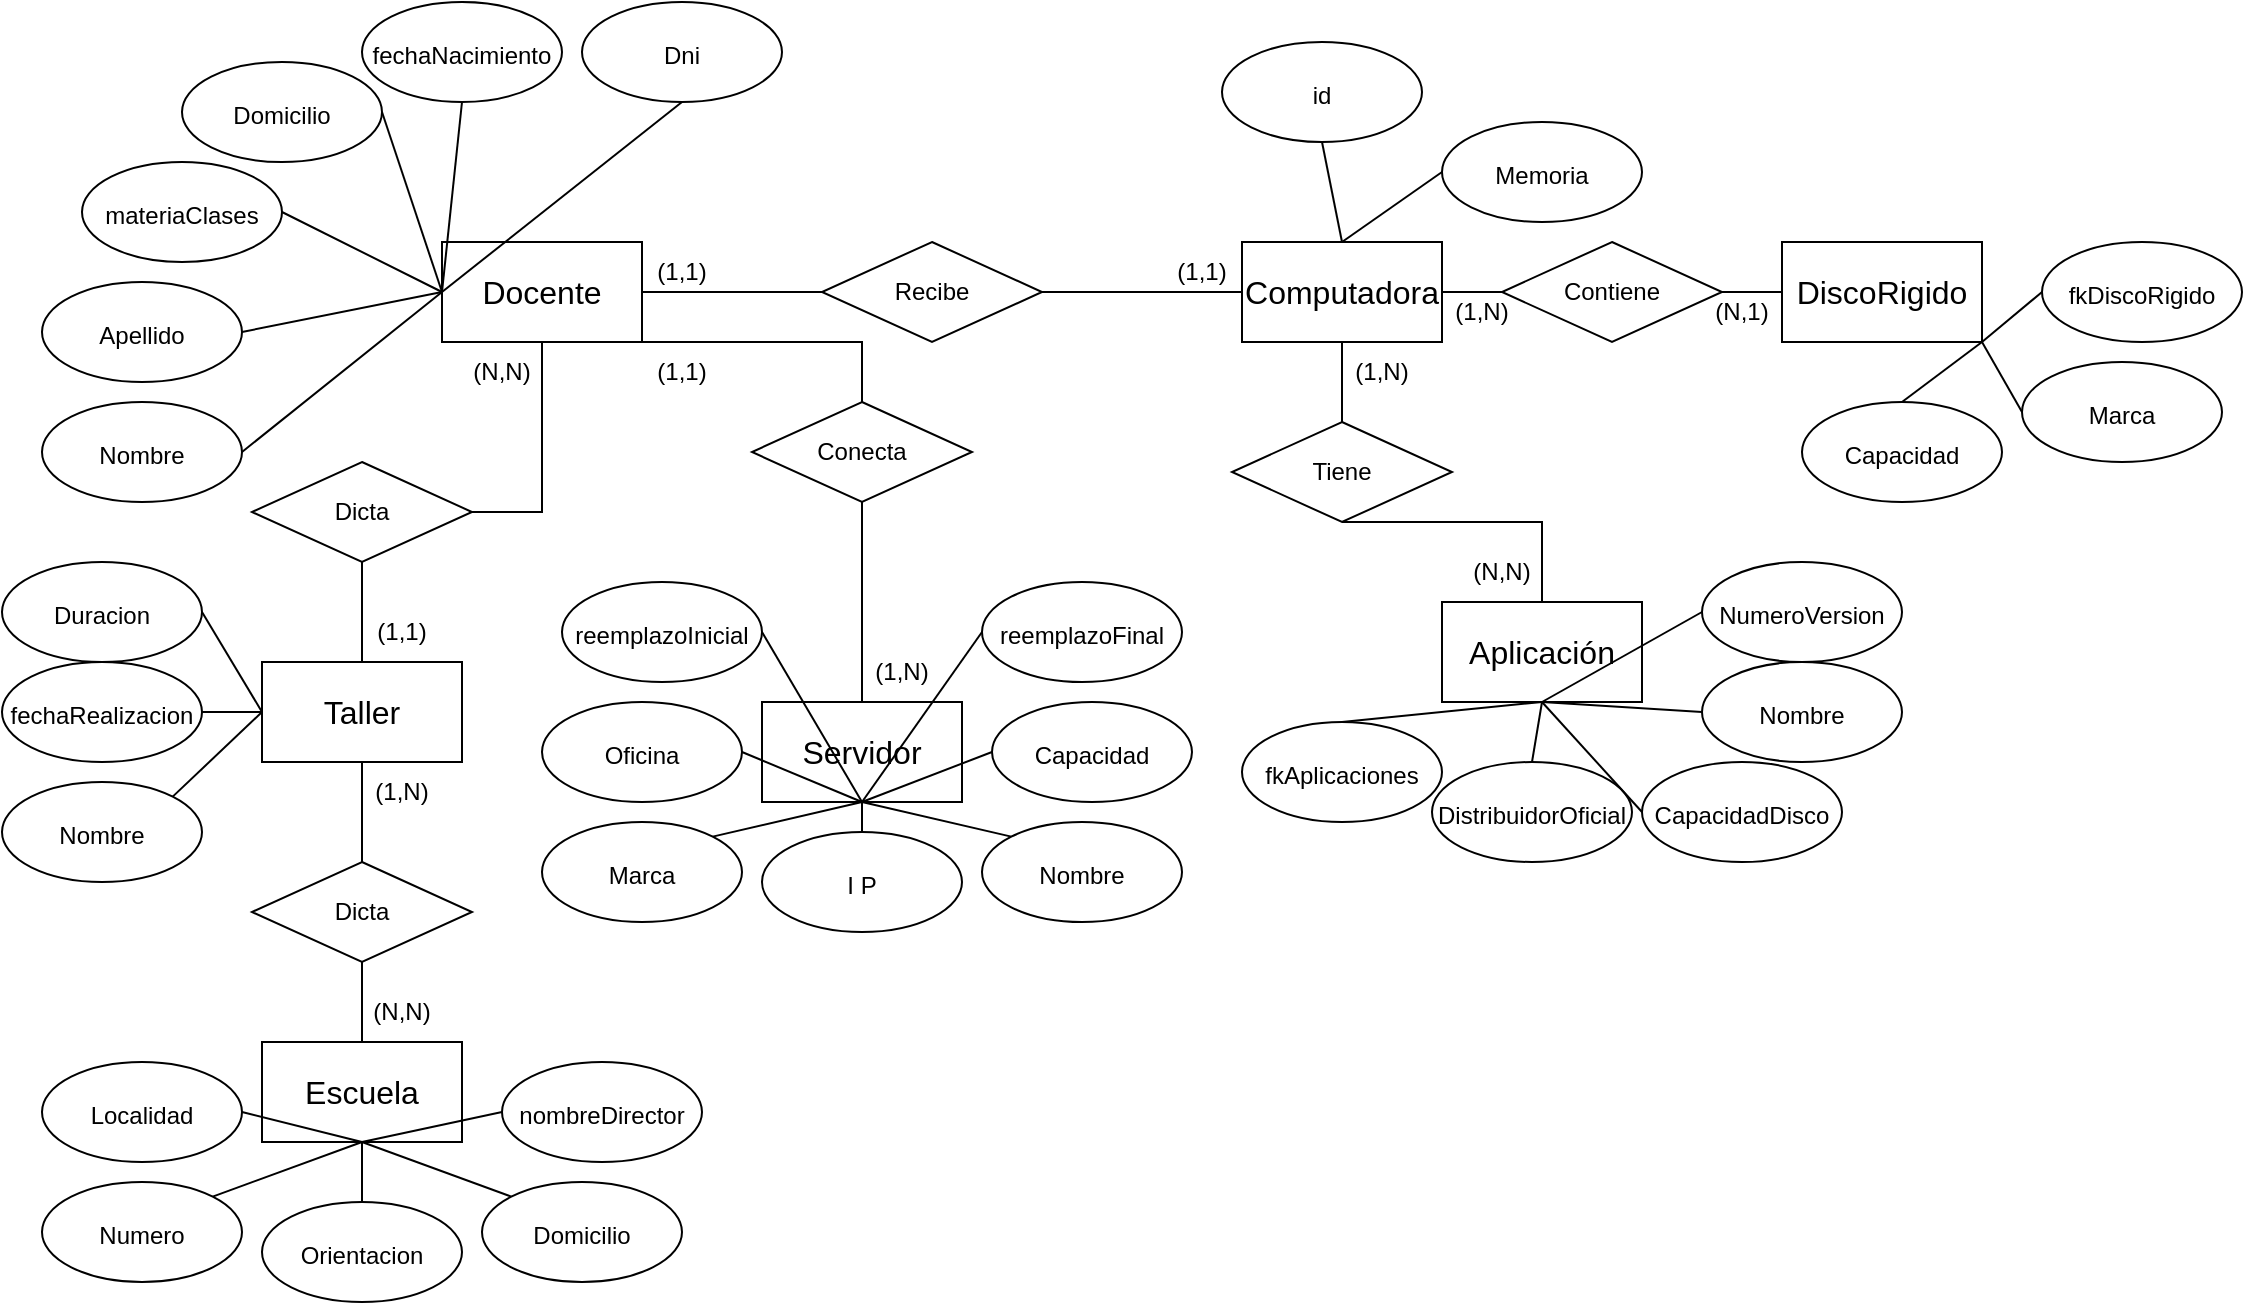 <mxfile version="20.6.0" type="device"><diagram id="d3ccLiE2jM-XVomQF8DZ" name="Page-1"><mxGraphModel dx="1888" dy="579" grid="1" gridSize="10" guides="1" tooltips="1" connect="1" arrows="1" fold="1" page="1" pageScale="1" pageWidth="850" pageHeight="1100" math="0" shadow="0"><root><mxCell id="0"/><mxCell id="1" parent="0"/><mxCell id="oINw_en_-f8BfTkCirlr-1" value="&lt;font style=&quot;font-size: 16px;&quot;&gt;Computadora&lt;/font&gt;" style="rounded=0;whiteSpace=wrap;html=1;" parent="1" vertex="1"><mxGeometry x="350" y="230" width="100" height="50" as="geometry"/></mxCell><mxCell id="oINw_en_-f8BfTkCirlr-2" value="&lt;font style=&quot;font-size: 16px;&quot;&gt;Servidor&lt;/font&gt;" style="rounded=0;whiteSpace=wrap;html=1;" parent="1" vertex="1"><mxGeometry x="110" y="460" width="100" height="50" as="geometry"/></mxCell><mxCell id="oINw_en_-f8BfTkCirlr-3" value="&lt;font style=&quot;font-size: 16px;&quot;&gt;Escuela&lt;/font&gt;" style="rounded=0;whiteSpace=wrap;html=1;" parent="1" vertex="1"><mxGeometry x="-140" y="630" width="100" height="50" as="geometry"/></mxCell><mxCell id="oINw_en_-f8BfTkCirlr-5" value="&lt;font style=&quot;font-size: 16px;&quot;&gt;Aplicación&lt;/font&gt;" style="rounded=0;whiteSpace=wrap;html=1;" parent="1" vertex="1"><mxGeometry x="450" y="410" width="100" height="50" as="geometry"/></mxCell><mxCell id="oINw_en_-f8BfTkCirlr-6" value="&lt;span style=&quot;font-size: 16px;&quot;&gt;DiscoRigido&lt;/span&gt;" style="rounded=0;whiteSpace=wrap;html=1;" parent="1" vertex="1"><mxGeometry x="620" y="230" width="100" height="50" as="geometry"/></mxCell><mxCell id="oINw_en_-f8BfTkCirlr-7" value="&lt;font style=&quot;font-size: 16px;&quot;&gt;Docente&lt;/font&gt;" style="rounded=0;whiteSpace=wrap;html=1;" parent="1" vertex="1"><mxGeometry x="-50" y="230" width="100" height="50" as="geometry"/></mxCell><mxCell id="oINw_en_-f8BfTkCirlr-9" value="&lt;font style=&quot;font-size: 16px;&quot;&gt;Taller&lt;/font&gt;" style="rounded=0;whiteSpace=wrap;html=1;" parent="1" vertex="1"><mxGeometry x="-140" y="440" width="100" height="50" as="geometry"/></mxCell><mxCell id="oINw_en_-f8BfTkCirlr-10" value="&lt;font style=&quot;font-size: 12px;&quot;&gt;fechaNacimiento&lt;/font&gt;" style="ellipse;whiteSpace=wrap;html=1;fontSize=16;" parent="1" vertex="1"><mxGeometry x="-90" y="110" width="100" height="50" as="geometry"/></mxCell><mxCell id="oINw_en_-f8BfTkCirlr-11" value="&lt;font style=&quot;font-size: 12px;&quot;&gt;Domicilio&lt;/font&gt;" style="ellipse;whiteSpace=wrap;html=1;fontSize=16;" parent="1" vertex="1"><mxGeometry x="-180" y="140" width="100" height="50" as="geometry"/></mxCell><mxCell id="oINw_en_-f8BfTkCirlr-12" value="&lt;font style=&quot;font-size: 12px;&quot;&gt;Apellido&lt;/font&gt;" style="ellipse;whiteSpace=wrap;html=1;fontSize=16;" parent="1" vertex="1"><mxGeometry x="-250" y="250" width="100" height="50" as="geometry"/></mxCell><mxCell id="oINw_en_-f8BfTkCirlr-13" value="&lt;font style=&quot;font-size: 12px;&quot;&gt;Nombre&lt;/font&gt;" style="ellipse;whiteSpace=wrap;html=1;fontSize=16;" parent="1" vertex="1"><mxGeometry x="-250" y="310" width="100" height="50" as="geometry"/></mxCell><mxCell id="oINw_en_-f8BfTkCirlr-14" value="&lt;font style=&quot;font-size: 12px;&quot;&gt;Dni&lt;/font&gt;" style="ellipse;whiteSpace=wrap;html=1;fontSize=16;" parent="1" vertex="1"><mxGeometry x="20" y="110" width="100" height="50" as="geometry"/></mxCell><mxCell id="oINw_en_-f8BfTkCirlr-15" value="&lt;font style=&quot;font-size: 12px;&quot;&gt;materiaClases&lt;/font&gt;" style="ellipse;whiteSpace=wrap;html=1;fontSize=16;" parent="1" vertex="1"><mxGeometry x="-230" y="190" width="100" height="50" as="geometry"/></mxCell><mxCell id="oINw_en_-f8BfTkCirlr-17" value="&lt;font style=&quot;font-size: 12px;&quot;&gt;fkDiscoRigido&lt;/font&gt;" style="ellipse;whiteSpace=wrap;html=1;fontSize=16;" parent="1" vertex="1"><mxGeometry x="750" y="230" width="100" height="50" as="geometry"/></mxCell><mxCell id="oINw_en_-f8BfTkCirlr-18" value="&lt;font style=&quot;font-size: 12px;&quot;&gt;Marca&lt;/font&gt;" style="ellipse;whiteSpace=wrap;html=1;fontSize=16;" parent="1" vertex="1"><mxGeometry x="740" y="290" width="100" height="50" as="geometry"/></mxCell><mxCell id="oINw_en_-f8BfTkCirlr-19" value="&lt;font style=&quot;font-size: 12px;&quot;&gt;fkAplicaciones&lt;/font&gt;" style="ellipse;whiteSpace=wrap;html=1;fontSize=16;" parent="1" vertex="1"><mxGeometry x="350" y="470" width="100" height="50" as="geometry"/></mxCell><mxCell id="oINw_en_-f8BfTkCirlr-20" value="&lt;font style=&quot;font-size: 12px;&quot;&gt;Capacidad&lt;/font&gt;" style="ellipse;whiteSpace=wrap;html=1;fontSize=16;" parent="1" vertex="1"><mxGeometry x="630" y="310" width="100" height="50" as="geometry"/></mxCell><mxCell id="oINw_en_-f8BfTkCirlr-21" value="&lt;font style=&quot;font-size: 12px;&quot;&gt;id&lt;/font&gt;" style="ellipse;whiteSpace=wrap;html=1;fontSize=16;" parent="1" vertex="1"><mxGeometry x="340" y="130" width="100" height="50" as="geometry"/></mxCell><mxCell id="oINw_en_-f8BfTkCirlr-22" value="&lt;font style=&quot;font-size: 12px;&quot;&gt;Memoria&lt;/font&gt;" style="ellipse;whiteSpace=wrap;html=1;fontSize=16;" parent="1" vertex="1"><mxGeometry x="450" y="170" width="100" height="50" as="geometry"/></mxCell><mxCell id="oINw_en_-f8BfTkCirlr-23" value="&lt;font style=&quot;font-size: 12px;&quot;&gt;Numero&lt;/font&gt;" style="ellipse;whiteSpace=wrap;html=1;fontSize=16;" parent="1" vertex="1"><mxGeometry x="-250" y="700" width="100" height="50" as="geometry"/></mxCell><mxCell id="oINw_en_-f8BfTkCirlr-24" value="&lt;font style=&quot;font-size: 12px;&quot;&gt;fechaRealizacion&lt;/font&gt;" style="ellipse;whiteSpace=wrap;html=1;fontSize=16;" parent="1" vertex="1"><mxGeometry x="-270" y="440" width="100" height="50" as="geometry"/></mxCell><mxCell id="oINw_en_-f8BfTkCirlr-25" value="&lt;font style=&quot;font-size: 12px;&quot;&gt;Duracion&lt;br&gt;&lt;/font&gt;" style="ellipse;whiteSpace=wrap;html=1;fontSize=16;" parent="1" vertex="1"><mxGeometry x="-270" y="390" width="100" height="50" as="geometry"/></mxCell><mxCell id="oINw_en_-f8BfTkCirlr-26" value="&lt;font style=&quot;font-size: 12px;&quot;&gt;Nombre&lt;/font&gt;" style="ellipse;whiteSpace=wrap;html=1;fontSize=16;" parent="1" vertex="1"><mxGeometry x="580" y="440" width="100" height="50" as="geometry"/></mxCell><mxCell id="oINw_en_-f8BfTkCirlr-27" value="&lt;font style=&quot;font-size: 12px;&quot;&gt;Nombre&lt;/font&gt;" style="ellipse;whiteSpace=wrap;html=1;fontSize=16;" parent="1" vertex="1"><mxGeometry x="-270" y="500" width="100" height="50" as="geometry"/></mxCell><mxCell id="oINw_en_-f8BfTkCirlr-28" value="&lt;font style=&quot;font-size: 12px;&quot;&gt;CapacidadDisco&lt;/font&gt;" style="ellipse;whiteSpace=wrap;html=1;fontSize=16;" parent="1" vertex="1"><mxGeometry x="550" y="490" width="100" height="50" as="geometry"/></mxCell><mxCell id="oINw_en_-f8BfTkCirlr-29" value="&lt;font style=&quot;font-size: 12px;&quot;&gt;DistribuidorOficial&lt;/font&gt;" style="ellipse;whiteSpace=wrap;html=1;fontSize=16;" parent="1" vertex="1"><mxGeometry x="445" y="490" width="100" height="50" as="geometry"/></mxCell><mxCell id="oINw_en_-f8BfTkCirlr-30" value="&lt;font style=&quot;font-size: 12px;&quot;&gt;NumeroVersion&lt;/font&gt;" style="ellipse;whiteSpace=wrap;html=1;fontSize=16;" parent="1" vertex="1"><mxGeometry x="580" y="390" width="100" height="50" as="geometry"/></mxCell><mxCell id="oINw_en_-f8BfTkCirlr-31" value="&lt;font style=&quot;font-size: 12px;&quot;&gt;Oficina&lt;/font&gt;" style="ellipse;whiteSpace=wrap;html=1;fontSize=16;" parent="1" vertex="1"><mxGeometry y="460" width="100" height="50" as="geometry"/></mxCell><mxCell id="oINw_en_-f8BfTkCirlr-32" value="&lt;font style=&quot;font-size: 12px;&quot;&gt;Orientacion&lt;/font&gt;" style="ellipse;whiteSpace=wrap;html=1;fontSize=16;" parent="1" vertex="1"><mxGeometry x="-140" y="710" width="100" height="50" as="geometry"/></mxCell><mxCell id="oINw_en_-f8BfTkCirlr-33" value="&lt;font style=&quot;font-size: 12px;&quot;&gt;Localidad&lt;/font&gt;" style="ellipse;whiteSpace=wrap;html=1;fontSize=16;" parent="1" vertex="1"><mxGeometry x="-250" y="640" width="100" height="50" as="geometry"/></mxCell><mxCell id="pzL2V9jizarUOHTu4RQv-1" value="&lt;font style=&quot;font-size: 12px;&quot;&gt;Nombre&lt;/font&gt;" style="ellipse;whiteSpace=wrap;html=1;fontSize=16;" parent="1" vertex="1"><mxGeometry x="220" y="520" width="100" height="50" as="geometry"/></mxCell><mxCell id="pzL2V9jizarUOHTu4RQv-2" value="&lt;font style=&quot;font-size: 12px;&quot;&gt;I P&lt;/font&gt;" style="ellipse;whiteSpace=wrap;html=1;fontSize=16;" parent="1" vertex="1"><mxGeometry x="110" y="525" width="100" height="50" as="geometry"/></mxCell><mxCell id="pzL2V9jizarUOHTu4RQv-3" value="&lt;font style=&quot;font-size: 12px;&quot;&gt;nombreDirector&lt;/font&gt;" style="ellipse;whiteSpace=wrap;html=1;fontSize=16;" parent="1" vertex="1"><mxGeometry x="-20" y="640" width="100" height="50" as="geometry"/></mxCell><mxCell id="pzL2V9jizarUOHTu4RQv-4" value="&lt;font style=&quot;font-size: 12px;&quot;&gt;Domicilio&lt;/font&gt;" style="ellipse;whiteSpace=wrap;html=1;fontSize=16;" parent="1" vertex="1"><mxGeometry x="-30" y="700" width="100" height="50" as="geometry"/></mxCell><mxCell id="pzL2V9jizarUOHTu4RQv-5" value="&lt;font style=&quot;font-size: 12px;&quot;&gt;Marca&lt;/font&gt;" style="ellipse;whiteSpace=wrap;html=1;fontSize=16;" parent="1" vertex="1"><mxGeometry y="520" width="100" height="50" as="geometry"/></mxCell><mxCell id="pzL2V9jizarUOHTu4RQv-6" value="&lt;font style=&quot;font-size: 12px;&quot;&gt;Capacidad&lt;/font&gt;" style="ellipse;whiteSpace=wrap;html=1;fontSize=16;" parent="1" vertex="1"><mxGeometry x="225" y="460" width="100" height="50" as="geometry"/></mxCell><mxCell id="pzL2V9jizarUOHTu4RQv-7" value="&lt;font style=&quot;font-size: 12px;&quot;&gt;reemplazoFinal&lt;/font&gt;" style="ellipse;whiteSpace=wrap;html=1;fontSize=16;" parent="1" vertex="1"><mxGeometry x="220" y="400" width="100" height="50" as="geometry"/></mxCell><mxCell id="pzL2V9jizarUOHTu4RQv-8" value="&lt;font style=&quot;font-size: 12px;&quot;&gt;reemplazoInicial&lt;/font&gt;" style="ellipse;whiteSpace=wrap;html=1;fontSize=16;" parent="1" vertex="1"><mxGeometry x="10" y="400" width="100" height="50" as="geometry"/></mxCell><mxCell id="uIopz7i5y_L0i0Ev6YR3-3" value="" style="endArrow=none;html=1;rounded=0;exitX=1;exitY=0.5;exitDx=0;exitDy=0;entryX=0;entryY=0.5;entryDx=0;entryDy=0;" parent="1" source="oINw_en_-f8BfTkCirlr-13" target="oINw_en_-f8BfTkCirlr-7" edge="1"><mxGeometry width="50" height="50" relative="1" as="geometry"><mxPoint x="180" y="300" as="sourcePoint"/><mxPoint x="230" y="250" as="targetPoint"/></mxGeometry></mxCell><mxCell id="uIopz7i5y_L0i0Ev6YR3-4" value="" style="endArrow=none;html=1;rounded=0;exitX=1;exitY=0.5;exitDx=0;exitDy=0;entryX=0;entryY=0.5;entryDx=0;entryDy=0;" parent="1" source="oINw_en_-f8BfTkCirlr-12" target="oINw_en_-f8BfTkCirlr-7" edge="1"><mxGeometry width="50" height="50" relative="1" as="geometry"><mxPoint x="180" y="300" as="sourcePoint"/><mxPoint x="230" y="250" as="targetPoint"/></mxGeometry></mxCell><mxCell id="uIopz7i5y_L0i0Ev6YR3-5" value="" style="endArrow=none;html=1;rounded=0;exitX=1;exitY=0.5;exitDx=0;exitDy=0;entryX=0;entryY=0.5;entryDx=0;entryDy=0;" parent="1" source="oINw_en_-f8BfTkCirlr-15" target="oINw_en_-f8BfTkCirlr-7" edge="1"><mxGeometry width="50" height="50" relative="1" as="geometry"><mxPoint x="180" y="300" as="sourcePoint"/><mxPoint x="230" y="250" as="targetPoint"/></mxGeometry></mxCell><mxCell id="uIopz7i5y_L0i0Ev6YR3-6" value="" style="endArrow=none;html=1;rounded=0;exitX=1;exitY=0.5;exitDx=0;exitDy=0;entryX=0;entryY=0.5;entryDx=0;entryDy=0;" parent="1" source="oINw_en_-f8BfTkCirlr-11" target="oINw_en_-f8BfTkCirlr-7" edge="1"><mxGeometry width="50" height="50" relative="1" as="geometry"><mxPoint x="180" y="300" as="sourcePoint"/><mxPoint x="230" y="250" as="targetPoint"/></mxGeometry></mxCell><mxCell id="uIopz7i5y_L0i0Ev6YR3-7" value="" style="endArrow=none;html=1;rounded=0;exitX=0;exitY=0.5;exitDx=0;exitDy=0;entryX=0.5;entryY=1;entryDx=0;entryDy=0;" parent="1" source="oINw_en_-f8BfTkCirlr-7" target="oINw_en_-f8BfTkCirlr-10" edge="1"><mxGeometry width="50" height="50" relative="1" as="geometry"><mxPoint x="180" y="300" as="sourcePoint"/><mxPoint x="230" y="250" as="targetPoint"/></mxGeometry></mxCell><mxCell id="uIopz7i5y_L0i0Ev6YR3-8" value="" style="endArrow=none;html=1;rounded=0;exitX=0;exitY=0.5;exitDx=0;exitDy=0;entryX=0.5;entryY=1;entryDx=0;entryDy=0;" parent="1" source="oINw_en_-f8BfTkCirlr-7" target="oINw_en_-f8BfTkCirlr-14" edge="1"><mxGeometry width="50" height="50" relative="1" as="geometry"><mxPoint x="180" y="300" as="sourcePoint"/><mxPoint x="230" y="250" as="targetPoint"/></mxGeometry></mxCell><mxCell id="uIopz7i5y_L0i0Ev6YR3-9" value="" style="endArrow=none;html=1;rounded=0;exitX=0.5;exitY=0;exitDx=0;exitDy=0;entryX=0.5;entryY=1;entryDx=0;entryDy=0;" parent="1" source="oINw_en_-f8BfTkCirlr-1" target="oINw_en_-f8BfTkCirlr-21" edge="1"><mxGeometry width="50" height="50" relative="1" as="geometry"><mxPoint x="-10" y="260" as="sourcePoint"/><mxPoint x="40" y="210" as="targetPoint"/></mxGeometry></mxCell><mxCell id="uIopz7i5y_L0i0Ev6YR3-12" value="" style="endArrow=none;html=1;rounded=0;entryX=0;entryY=0.5;entryDx=0;entryDy=0;exitX=0.5;exitY=0;exitDx=0;exitDy=0;" parent="1" source="oINw_en_-f8BfTkCirlr-1" target="oINw_en_-f8BfTkCirlr-22" edge="1"><mxGeometry width="50" height="50" relative="1" as="geometry"><mxPoint x="-10" y="260" as="sourcePoint"/><mxPoint x="40" y="210" as="targetPoint"/></mxGeometry></mxCell><mxCell id="uIopz7i5y_L0i0Ev6YR3-13" value="Recibe" style="rhombus;whiteSpace=wrap;html=1;" parent="1" vertex="1"><mxGeometry x="140" y="230" width="110" height="50" as="geometry"/></mxCell><mxCell id="uIopz7i5y_L0i0Ev6YR3-14" value="" style="endArrow=none;html=1;rounded=0;exitX=1;exitY=0.5;exitDx=0;exitDy=0;entryX=0;entryY=0.5;entryDx=0;entryDy=0;" parent="1" source="oINw_en_-f8BfTkCirlr-7" target="uIopz7i5y_L0i0Ev6YR3-13" edge="1"><mxGeometry width="50" height="50" relative="1" as="geometry"><mxPoint x="180" y="300" as="sourcePoint"/><mxPoint x="230" y="250" as="targetPoint"/></mxGeometry></mxCell><mxCell id="uIopz7i5y_L0i0Ev6YR3-15" value="" style="endArrow=none;html=1;rounded=0;exitX=0;exitY=0.5;exitDx=0;exitDy=0;entryX=1;entryY=0.5;entryDx=0;entryDy=0;" parent="1" source="oINw_en_-f8BfTkCirlr-1" target="uIopz7i5y_L0i0Ev6YR3-13" edge="1"><mxGeometry width="50" height="50" relative="1" as="geometry"><mxPoint x="180" y="300" as="sourcePoint"/><mxPoint x="230" y="250" as="targetPoint"/></mxGeometry></mxCell><mxCell id="uIopz7i5y_L0i0Ev6YR3-16" value="" style="endArrow=none;html=1;rounded=0;entryX=0.5;entryY=0;entryDx=0;entryDy=0;exitX=0.5;exitY=1;exitDx=0;exitDy=0;" parent="1" source="oINw_en_-f8BfTkCirlr-5" target="oINw_en_-f8BfTkCirlr-19" edge="1"><mxGeometry width="50" height="50" relative="1" as="geometry"><mxPoint x="510" y="470" as="sourcePoint"/><mxPoint x="440" y="370" as="targetPoint"/></mxGeometry></mxCell><mxCell id="uIopz7i5y_L0i0Ev6YR3-17" value="" style="endArrow=none;html=1;rounded=0;entryX=0.5;entryY=0;entryDx=0;entryDy=0;exitX=0.5;exitY=1;exitDx=0;exitDy=0;" parent="1" source="oINw_en_-f8BfTkCirlr-5" target="oINw_en_-f8BfTkCirlr-29" edge="1"><mxGeometry width="50" height="50" relative="1" as="geometry"><mxPoint x="390" y="420" as="sourcePoint"/><mxPoint x="440" y="370" as="targetPoint"/></mxGeometry></mxCell><mxCell id="uIopz7i5y_L0i0Ev6YR3-18" value="" style="endArrow=none;html=1;rounded=0;exitX=0;exitY=0.5;exitDx=0;exitDy=0;entryX=0.5;entryY=1;entryDx=0;entryDy=0;" parent="1" source="oINw_en_-f8BfTkCirlr-28" target="oINw_en_-f8BfTkCirlr-5" edge="1"><mxGeometry width="50" height="50" relative="1" as="geometry"><mxPoint x="390" y="420" as="sourcePoint"/><mxPoint x="440" y="370" as="targetPoint"/></mxGeometry></mxCell><mxCell id="uIopz7i5y_L0i0Ev6YR3-19" value="" style="endArrow=none;html=1;rounded=0;exitX=0;exitY=0.5;exitDx=0;exitDy=0;entryX=0.5;entryY=1;entryDx=0;entryDy=0;" parent="1" source="oINw_en_-f8BfTkCirlr-26" target="oINw_en_-f8BfTkCirlr-5" edge="1"><mxGeometry width="50" height="50" relative="1" as="geometry"><mxPoint x="390" y="420" as="sourcePoint"/><mxPoint x="490" y="460" as="targetPoint"/></mxGeometry></mxCell><mxCell id="uIopz7i5y_L0i0Ev6YR3-20" value="" style="endArrow=none;html=1;rounded=0;exitX=0.5;exitY=1;exitDx=0;exitDy=0;entryX=0;entryY=0.5;entryDx=0;entryDy=0;" parent="1" source="oINw_en_-f8BfTkCirlr-5" target="oINw_en_-f8BfTkCirlr-30" edge="1"><mxGeometry width="50" height="50" relative="1" as="geometry"><mxPoint x="390" y="420" as="sourcePoint"/><mxPoint x="440" y="370" as="targetPoint"/></mxGeometry></mxCell><mxCell id="uIopz7i5y_L0i0Ev6YR3-22" value="Tiene" style="rhombus;whiteSpace=wrap;html=1;" parent="1" vertex="1"><mxGeometry x="345" y="320" width="110" height="50" as="geometry"/></mxCell><mxCell id="uIopz7i5y_L0i0Ev6YR3-23" value="" style="endArrow=none;html=1;rounded=0;exitX=0.5;exitY=0;exitDx=0;exitDy=0;entryX=0.5;entryY=1;entryDx=0;entryDy=0;" parent="1" source="oINw_en_-f8BfTkCirlr-5" target="uIopz7i5y_L0i0Ev6YR3-22" edge="1"><mxGeometry width="50" height="50" relative="1" as="geometry"><mxPoint x="270" y="410" as="sourcePoint"/><mxPoint x="320" y="360" as="targetPoint"/><Array as="points"><mxPoint x="500" y="370"/></Array></mxGeometry></mxCell><mxCell id="uIopz7i5y_L0i0Ev6YR3-24" value="" style="endArrow=none;html=1;rounded=0;exitX=0.5;exitY=0;exitDx=0;exitDy=0;entryX=0.5;entryY=1;entryDx=0;entryDy=0;" parent="1" source="uIopz7i5y_L0i0Ev6YR3-22" target="oINw_en_-f8BfTkCirlr-1" edge="1"><mxGeometry width="50" height="50" relative="1" as="geometry"><mxPoint x="270" y="410" as="sourcePoint"/><mxPoint x="320" y="360" as="targetPoint"/></mxGeometry></mxCell><mxCell id="uIopz7i5y_L0i0Ev6YR3-25" value="" style="endArrow=none;html=1;rounded=0;exitX=1;exitY=0;exitDx=0;exitDy=0;entryX=0;entryY=0.5;entryDx=0;entryDy=0;" parent="1" source="oINw_en_-f8BfTkCirlr-27" target="oINw_en_-f8BfTkCirlr-9" edge="1"><mxGeometry width="50" height="50" relative="1" as="geometry"><mxPoint x="270" y="490" as="sourcePoint"/><mxPoint x="320" y="440" as="targetPoint"/></mxGeometry></mxCell><mxCell id="uIopz7i5y_L0i0Ev6YR3-26" value="" style="endArrow=none;html=1;rounded=0;exitX=1;exitY=0.5;exitDx=0;exitDy=0;entryX=0;entryY=0.5;entryDx=0;entryDy=0;" parent="1" source="oINw_en_-f8BfTkCirlr-24" target="oINw_en_-f8BfTkCirlr-9" edge="1"><mxGeometry width="50" height="50" relative="1" as="geometry"><mxPoint x="270" y="490" as="sourcePoint"/><mxPoint x="320" y="440" as="targetPoint"/></mxGeometry></mxCell><mxCell id="uIopz7i5y_L0i0Ev6YR3-27" value="" style="endArrow=none;html=1;rounded=0;exitX=1;exitY=0.5;exitDx=0;exitDy=0;entryX=0;entryY=0.5;entryDx=0;entryDy=0;" parent="1" source="oINw_en_-f8BfTkCirlr-25" target="oINw_en_-f8BfTkCirlr-9" edge="1"><mxGeometry width="50" height="50" relative="1" as="geometry"><mxPoint x="270" y="490" as="sourcePoint"/><mxPoint x="320" y="440" as="targetPoint"/></mxGeometry></mxCell><mxCell id="uIopz7i5y_L0i0Ev6YR3-28" value="Dicta" style="rhombus;whiteSpace=wrap;html=1;" parent="1" vertex="1"><mxGeometry x="-145" y="340" width="110" height="50" as="geometry"/></mxCell><mxCell id="uIopz7i5y_L0i0Ev6YR3-29" value="" style="endArrow=none;html=1;rounded=0;exitX=0.5;exitY=0;exitDx=0;exitDy=0;entryX=0.5;entryY=1;entryDx=0;entryDy=0;" parent="1" source="oINw_en_-f8BfTkCirlr-9" target="uIopz7i5y_L0i0Ev6YR3-28" edge="1"><mxGeometry width="50" height="50" relative="1" as="geometry"><mxPoint x="270" y="240" as="sourcePoint"/><mxPoint x="320" y="190" as="targetPoint"/></mxGeometry></mxCell><mxCell id="uIopz7i5y_L0i0Ev6YR3-30" value="" style="endArrow=none;html=1;rounded=0;exitX=1;exitY=0.5;exitDx=0;exitDy=0;entryX=0.5;entryY=1;entryDx=0;entryDy=0;" parent="1" source="uIopz7i5y_L0i0Ev6YR3-28" target="oINw_en_-f8BfTkCirlr-7" edge="1"><mxGeometry width="50" height="50" relative="1" as="geometry"><mxPoint x="270" y="240" as="sourcePoint"/><mxPoint x="320" y="190" as="targetPoint"/><Array as="points"><mxPoint y="365"/></Array></mxGeometry></mxCell><mxCell id="uIopz7i5y_L0i0Ev6YR3-31" value="Dicta" style="rhombus;whiteSpace=wrap;html=1;" parent="1" vertex="1"><mxGeometry x="-145" y="540" width="110" height="50" as="geometry"/></mxCell><mxCell id="uIopz7i5y_L0i0Ev6YR3-32" value="" style="endArrow=none;html=1;rounded=0;exitX=0.5;exitY=0;exitDx=0;exitDy=0;entryX=0.5;entryY=1;entryDx=0;entryDy=0;" parent="1" source="oINw_en_-f8BfTkCirlr-3" target="uIopz7i5y_L0i0Ev6YR3-31" edge="1"><mxGeometry width="50" height="50" relative="1" as="geometry"><mxPoint x="280" y="490" as="sourcePoint"/><mxPoint x="330" y="440" as="targetPoint"/></mxGeometry></mxCell><mxCell id="uIopz7i5y_L0i0Ev6YR3-33" value="" style="endArrow=none;html=1;rounded=0;exitX=0.5;exitY=0;exitDx=0;exitDy=0;entryX=0.5;entryY=1;entryDx=0;entryDy=0;" parent="1" source="uIopz7i5y_L0i0Ev6YR3-31" target="oINw_en_-f8BfTkCirlr-9" edge="1"><mxGeometry width="50" height="50" relative="1" as="geometry"><mxPoint x="270" y="490" as="sourcePoint"/><mxPoint x="320" y="440" as="targetPoint"/></mxGeometry></mxCell><mxCell id="uIopz7i5y_L0i0Ev6YR3-34" value="" style="endArrow=none;html=1;rounded=0;exitX=0.5;exitY=0;exitDx=0;exitDy=0;entryX=0.5;entryY=1;entryDx=0;entryDy=0;" parent="1" source="oINw_en_-f8BfTkCirlr-32" target="oINw_en_-f8BfTkCirlr-3" edge="1"><mxGeometry width="50" height="50" relative="1" as="geometry"><mxPoint x="270" y="490" as="sourcePoint"/><mxPoint x="320" y="440" as="targetPoint"/></mxGeometry></mxCell><mxCell id="uIopz7i5y_L0i0Ev6YR3-35" value="" style="endArrow=none;html=1;rounded=0;exitX=1;exitY=0;exitDx=0;exitDy=0;entryX=0.5;entryY=1;entryDx=0;entryDy=0;" parent="1" source="oINw_en_-f8BfTkCirlr-23" target="oINw_en_-f8BfTkCirlr-3" edge="1"><mxGeometry width="50" height="50" relative="1" as="geometry"><mxPoint x="270" y="490" as="sourcePoint"/><mxPoint x="320" y="440" as="targetPoint"/></mxGeometry></mxCell><mxCell id="uIopz7i5y_L0i0Ev6YR3-36" value="" style="endArrow=none;html=1;rounded=0;exitX=0;exitY=0;exitDx=0;exitDy=0;entryX=0.5;entryY=1;entryDx=0;entryDy=0;" parent="1" source="pzL2V9jizarUOHTu4RQv-4" target="oINw_en_-f8BfTkCirlr-3" edge="1"><mxGeometry width="50" height="50" relative="1" as="geometry"><mxPoint x="270" y="490" as="sourcePoint"/><mxPoint x="320" y="440" as="targetPoint"/></mxGeometry></mxCell><mxCell id="uIopz7i5y_L0i0Ev6YR3-37" value="" style="endArrow=none;html=1;rounded=0;exitX=0;exitY=0.5;exitDx=0;exitDy=0;" parent="1" source="pzL2V9jizarUOHTu4RQv-3" edge="1"><mxGeometry width="50" height="50" relative="1" as="geometry"><mxPoint x="270" y="490" as="sourcePoint"/><mxPoint x="-90" y="680" as="targetPoint"/></mxGeometry></mxCell><mxCell id="uIopz7i5y_L0i0Ev6YR3-38" value="" style="endArrow=none;html=1;rounded=0;exitX=1;exitY=0.5;exitDx=0;exitDy=0;entryX=0.5;entryY=1;entryDx=0;entryDy=0;" parent="1" source="oINw_en_-f8BfTkCirlr-33" target="oINw_en_-f8BfTkCirlr-3" edge="1"><mxGeometry width="50" height="50" relative="1" as="geometry"><mxPoint x="270" y="490" as="sourcePoint"/><mxPoint x="320" y="440" as="targetPoint"/></mxGeometry></mxCell><mxCell id="uIopz7i5y_L0i0Ev6YR3-40" value="Contiene" style="rhombus;whiteSpace=wrap;html=1;" parent="1" vertex="1"><mxGeometry x="480" y="230" width="110" height="50" as="geometry"/></mxCell><mxCell id="uIopz7i5y_L0i0Ev6YR3-42" value="" style="endArrow=none;html=1;rounded=0;entryX=0;entryY=0.5;entryDx=0;entryDy=0;exitX=1;exitY=0.5;exitDx=0;exitDy=0;" parent="1" source="oINw_en_-f8BfTkCirlr-1" target="uIopz7i5y_L0i0Ev6YR3-40" edge="1"><mxGeometry width="50" height="50" relative="1" as="geometry"><mxPoint x="270" y="380" as="sourcePoint"/><mxPoint x="320" y="330" as="targetPoint"/></mxGeometry></mxCell><mxCell id="uIopz7i5y_L0i0Ev6YR3-43" value="" style="endArrow=none;html=1;rounded=0;exitX=0;exitY=0.5;exitDx=0;exitDy=0;entryX=1;entryY=0.5;entryDx=0;entryDy=0;" parent="1" source="oINw_en_-f8BfTkCirlr-6" target="uIopz7i5y_L0i0Ev6YR3-40" edge="1"><mxGeometry width="50" height="50" relative="1" as="geometry"><mxPoint x="270" y="380" as="sourcePoint"/><mxPoint x="320" y="330" as="targetPoint"/></mxGeometry></mxCell><mxCell id="uIopz7i5y_L0i0Ev6YR3-44" value="" style="endArrow=none;html=1;rounded=0;exitX=0.5;exitY=0;exitDx=0;exitDy=0;entryX=1;entryY=1;entryDx=0;entryDy=0;" parent="1" source="oINw_en_-f8BfTkCirlr-20" target="oINw_en_-f8BfTkCirlr-6" edge="1"><mxGeometry width="50" height="50" relative="1" as="geometry"><mxPoint x="270" y="380" as="sourcePoint"/><mxPoint x="320" y="330" as="targetPoint"/></mxGeometry></mxCell><mxCell id="uIopz7i5y_L0i0Ev6YR3-45" value="" style="endArrow=none;html=1;rounded=0;exitX=0;exitY=0.5;exitDx=0;exitDy=0;" parent="1" source="oINw_en_-f8BfTkCirlr-17" edge="1"><mxGeometry width="50" height="50" relative="1" as="geometry"><mxPoint x="270" y="380" as="sourcePoint"/><mxPoint x="720" y="280" as="targetPoint"/></mxGeometry></mxCell><mxCell id="uIopz7i5y_L0i0Ev6YR3-46" value="" style="endArrow=none;html=1;rounded=0;entryX=0;entryY=0.5;entryDx=0;entryDy=0;exitX=1;exitY=1;exitDx=0;exitDy=0;" parent="1" source="oINw_en_-f8BfTkCirlr-6" target="oINw_en_-f8BfTkCirlr-18" edge="1"><mxGeometry width="50" height="50" relative="1" as="geometry"><mxPoint x="270" y="380" as="sourcePoint"/><mxPoint x="320" y="330" as="targetPoint"/></mxGeometry></mxCell><mxCell id="uIopz7i5y_L0i0Ev6YR3-47" value="Conecta" style="rhombus;whiteSpace=wrap;html=1;" parent="1" vertex="1"><mxGeometry x="105" y="310" width="110" height="50" as="geometry"/></mxCell><mxCell id="uIopz7i5y_L0i0Ev6YR3-48" value="" style="endArrow=none;html=1;rounded=0;exitX=0.5;exitY=0;exitDx=0;exitDy=0;entryX=0.5;entryY=1;entryDx=0;entryDy=0;" parent="1" source="pzL2V9jizarUOHTu4RQv-2" target="oINw_en_-f8BfTkCirlr-2" edge="1"><mxGeometry width="50" height="50" relative="1" as="geometry"><mxPoint x="270" y="380" as="sourcePoint"/><mxPoint x="320" y="330" as="targetPoint"/></mxGeometry></mxCell><mxCell id="uIopz7i5y_L0i0Ev6YR3-49" value="" style="endArrow=none;html=1;rounded=0;exitX=0;exitY=0;exitDx=0;exitDy=0;entryX=0.5;entryY=1;entryDx=0;entryDy=0;" parent="1" source="pzL2V9jizarUOHTu4RQv-1" target="oINw_en_-f8BfTkCirlr-2" edge="1"><mxGeometry width="50" height="50" relative="1" as="geometry"><mxPoint x="270" y="380" as="sourcePoint"/><mxPoint x="320" y="330" as="targetPoint"/></mxGeometry></mxCell><mxCell id="uIopz7i5y_L0i0Ev6YR3-50" value="" style="endArrow=none;html=1;rounded=0;entryX=1;entryY=0;entryDx=0;entryDy=0;exitX=0.5;exitY=1;exitDx=0;exitDy=0;" parent="1" source="oINw_en_-f8BfTkCirlr-2" target="pzL2V9jizarUOHTu4RQv-5" edge="1"><mxGeometry width="50" height="50" relative="1" as="geometry"><mxPoint x="270" y="380" as="sourcePoint"/><mxPoint x="320" y="330" as="targetPoint"/></mxGeometry></mxCell><mxCell id="uIopz7i5y_L0i0Ev6YR3-51" value="" style="endArrow=none;html=1;rounded=0;exitX=1;exitY=0.5;exitDx=0;exitDy=0;entryX=0.5;entryY=1;entryDx=0;entryDy=0;" parent="1" source="oINw_en_-f8BfTkCirlr-31" target="oINw_en_-f8BfTkCirlr-2" edge="1"><mxGeometry width="50" height="50" relative="1" as="geometry"><mxPoint x="270" y="380" as="sourcePoint"/><mxPoint x="320" y="330" as="targetPoint"/></mxGeometry></mxCell><mxCell id="uIopz7i5y_L0i0Ev6YR3-52" value="" style="endArrow=none;html=1;rounded=0;exitX=0;exitY=0.5;exitDx=0;exitDy=0;" parent="1" source="pzL2V9jizarUOHTu4RQv-7" edge="1"><mxGeometry width="50" height="50" relative="1" as="geometry"><mxPoint x="270" y="380" as="sourcePoint"/><mxPoint x="160" y="510" as="targetPoint"/></mxGeometry></mxCell><mxCell id="uIopz7i5y_L0i0Ev6YR3-53" value="" style="endArrow=none;html=1;rounded=0;exitX=0;exitY=0.5;exitDx=0;exitDy=0;entryX=0.5;entryY=1;entryDx=0;entryDy=0;" parent="1" source="pzL2V9jizarUOHTu4RQv-6" target="oINw_en_-f8BfTkCirlr-2" edge="1"><mxGeometry width="50" height="50" relative="1" as="geometry"><mxPoint x="270" y="380" as="sourcePoint"/><mxPoint x="320" y="330" as="targetPoint"/></mxGeometry></mxCell><mxCell id="uIopz7i5y_L0i0Ev6YR3-54" value="" style="endArrow=none;html=1;rounded=0;exitX=1;exitY=0.5;exitDx=0;exitDy=0;" parent="1" source="pzL2V9jizarUOHTu4RQv-8" edge="1"><mxGeometry width="50" height="50" relative="1" as="geometry"><mxPoint x="270" y="380" as="sourcePoint"/><mxPoint x="160" y="510" as="targetPoint"/></mxGeometry></mxCell><mxCell id="uIopz7i5y_L0i0Ev6YR3-55" value="" style="endArrow=none;html=1;rounded=0;exitX=0.5;exitY=0;exitDx=0;exitDy=0;entryX=0.5;entryY=1;entryDx=0;entryDy=0;" parent="1" source="oINw_en_-f8BfTkCirlr-2" target="uIopz7i5y_L0i0Ev6YR3-47" edge="1"><mxGeometry width="50" height="50" relative="1" as="geometry"><mxPoint x="270" y="380" as="sourcePoint"/><mxPoint x="320" y="330" as="targetPoint"/></mxGeometry></mxCell><mxCell id="uIopz7i5y_L0i0Ev6YR3-56" value="" style="endArrow=none;html=1;rounded=0;exitX=1;exitY=1;exitDx=0;exitDy=0;entryX=0.5;entryY=0;entryDx=0;entryDy=0;" parent="1" source="oINw_en_-f8BfTkCirlr-7" target="uIopz7i5y_L0i0Ev6YR3-47" edge="1"><mxGeometry width="50" height="50" relative="1" as="geometry"><mxPoint x="270" y="380" as="sourcePoint"/><mxPoint x="320" y="330" as="targetPoint"/><Array as="points"><mxPoint x="110" y="280"/><mxPoint x="160" y="280"/></Array></mxGeometry></mxCell><mxCell id="uIopz7i5y_L0i0Ev6YR3-57" value="(1,1)" style="text;html=1;strokeColor=none;fillColor=none;align=center;verticalAlign=middle;whiteSpace=wrap;rounded=0;" parent="1" vertex="1"><mxGeometry x="-100" y="410" width="60" height="30" as="geometry"/></mxCell><mxCell id="uIopz7i5y_L0i0Ev6YR3-58" value="(N,N)" style="text;html=1;strokeColor=none;fillColor=none;align=center;verticalAlign=middle;whiteSpace=wrap;rounded=0;" parent="1" vertex="1"><mxGeometry x="-50" y="280" width="60" height="30" as="geometry"/></mxCell><mxCell id="uIopz7i5y_L0i0Ev6YR3-59" value="(1,1)" style="text;html=1;strokeColor=none;fillColor=none;align=center;verticalAlign=middle;whiteSpace=wrap;rounded=0;" parent="1" vertex="1"><mxGeometry x="40" y="280" width="60" height="30" as="geometry"/></mxCell><mxCell id="uIopz7i5y_L0i0Ev6YR3-60" value="(1,N)" style="text;html=1;strokeColor=none;fillColor=none;align=center;verticalAlign=middle;whiteSpace=wrap;rounded=0;" parent="1" vertex="1"><mxGeometry x="150" y="430" width="60" height="30" as="geometry"/></mxCell><mxCell id="uIopz7i5y_L0i0Ev6YR3-61" value="(1,1)" style="text;html=1;strokeColor=none;fillColor=none;align=center;verticalAlign=middle;whiteSpace=wrap;rounded=0;" parent="1" vertex="1"><mxGeometry x="300" y="230" width="60" height="30" as="geometry"/></mxCell><mxCell id="uIopz7i5y_L0i0Ev6YR3-62" value="(N,1)" style="text;html=1;strokeColor=none;fillColor=none;align=center;verticalAlign=middle;whiteSpace=wrap;rounded=0;" parent="1" vertex="1"><mxGeometry x="570" y="250" width="60" height="30" as="geometry"/></mxCell><mxCell id="uIopz7i5y_L0i0Ev6YR3-63" value="(1,N)" style="text;html=1;strokeColor=none;fillColor=none;align=center;verticalAlign=middle;whiteSpace=wrap;rounded=0;" parent="1" vertex="1"><mxGeometry x="440" y="250" width="60" height="30" as="geometry"/></mxCell><mxCell id="uIopz7i5y_L0i0Ev6YR3-64" value="(1,1)" style="text;html=1;strokeColor=none;fillColor=none;align=center;verticalAlign=middle;whiteSpace=wrap;rounded=0;" parent="1" vertex="1"><mxGeometry x="40" y="230" width="60" height="30" as="geometry"/></mxCell><mxCell id="uIopz7i5y_L0i0Ev6YR3-65" value="(N,N)" style="text;html=1;strokeColor=none;fillColor=none;align=center;verticalAlign=middle;whiteSpace=wrap;rounded=0;" parent="1" vertex="1"><mxGeometry x="450" y="380" width="60" height="30" as="geometry"/></mxCell><mxCell id="uIopz7i5y_L0i0Ev6YR3-66" value="(1,N)" style="text;html=1;strokeColor=none;fillColor=none;align=center;verticalAlign=middle;whiteSpace=wrap;rounded=0;" parent="1" vertex="1"><mxGeometry x="390" y="280" width="60" height="30" as="geometry"/></mxCell><mxCell id="uIopz7i5y_L0i0Ev6YR3-67" value="(N,N)" style="text;html=1;strokeColor=none;fillColor=none;align=center;verticalAlign=middle;whiteSpace=wrap;rounded=0;" parent="1" vertex="1"><mxGeometry x="-100" y="600" width="60" height="30" as="geometry"/></mxCell><mxCell id="uIopz7i5y_L0i0Ev6YR3-68" value="(1,N)" style="text;html=1;strokeColor=none;fillColor=none;align=center;verticalAlign=middle;whiteSpace=wrap;rounded=0;" parent="1" vertex="1"><mxGeometry x="-100" y="490" width="60" height="30" as="geometry"/></mxCell></root></mxGraphModel></diagram></mxfile>